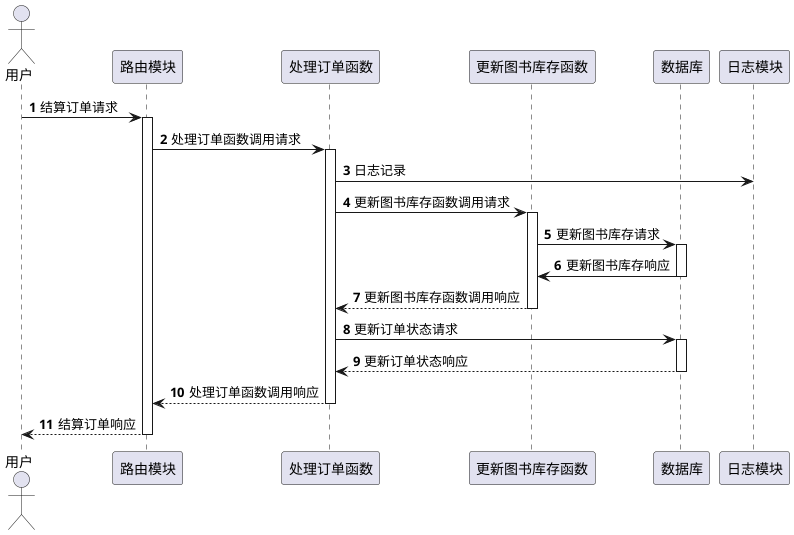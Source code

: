 @startuml
'https://plantuml.com/sequence-diagram

autonumber

autonumber

actor 用户 as general
participant 路由模块 as router
participant 处理订单函数 as order
participant 更新图书库存函数 as book
participant 数据库 as database
participant 日志模块 as log

general -> router++ : 结算订单请求
router -> order ++: 处理订单函数调用请求
order -> log : 日志记录
order -> book ++: 更新图书库存函数调用请求
book -> database ++: 更新图书库存请求
database -> book --: 更新图书库存响应

book --> order --: 更新图书库存函数调用响应
order -> database ++: 更新订单状态请求
database --> order --: 更新订单状态响应
order --> router --:处理订单函数调用响应


router --> general-- : 结算订单响应
@enduml